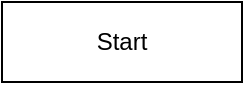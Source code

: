 <mxfile version="21.3.2" type="device">
  <diagram name="Page-1" id="qIn5LaH9EkWvhco7WHyH">
    <mxGraphModel dx="1050" dy="573" grid="1" gridSize="10" guides="1" tooltips="1" connect="1" arrows="1" fold="1" page="1" pageScale="1" pageWidth="850" pageHeight="1100" math="0" shadow="0">
      <root>
        <mxCell id="0" />
        <mxCell id="1" parent="0" />
        <mxCell id="wwy-2dzS1CsdHH6Pw0gb-1" value="Start" style="rounded=0;whiteSpace=wrap;html=1;strokeColor=#000000;" vertex="1" parent="1">
          <mxGeometry x="360" y="40" width="120" height="40" as="geometry" />
        </mxCell>
      </root>
    </mxGraphModel>
  </diagram>
</mxfile>
